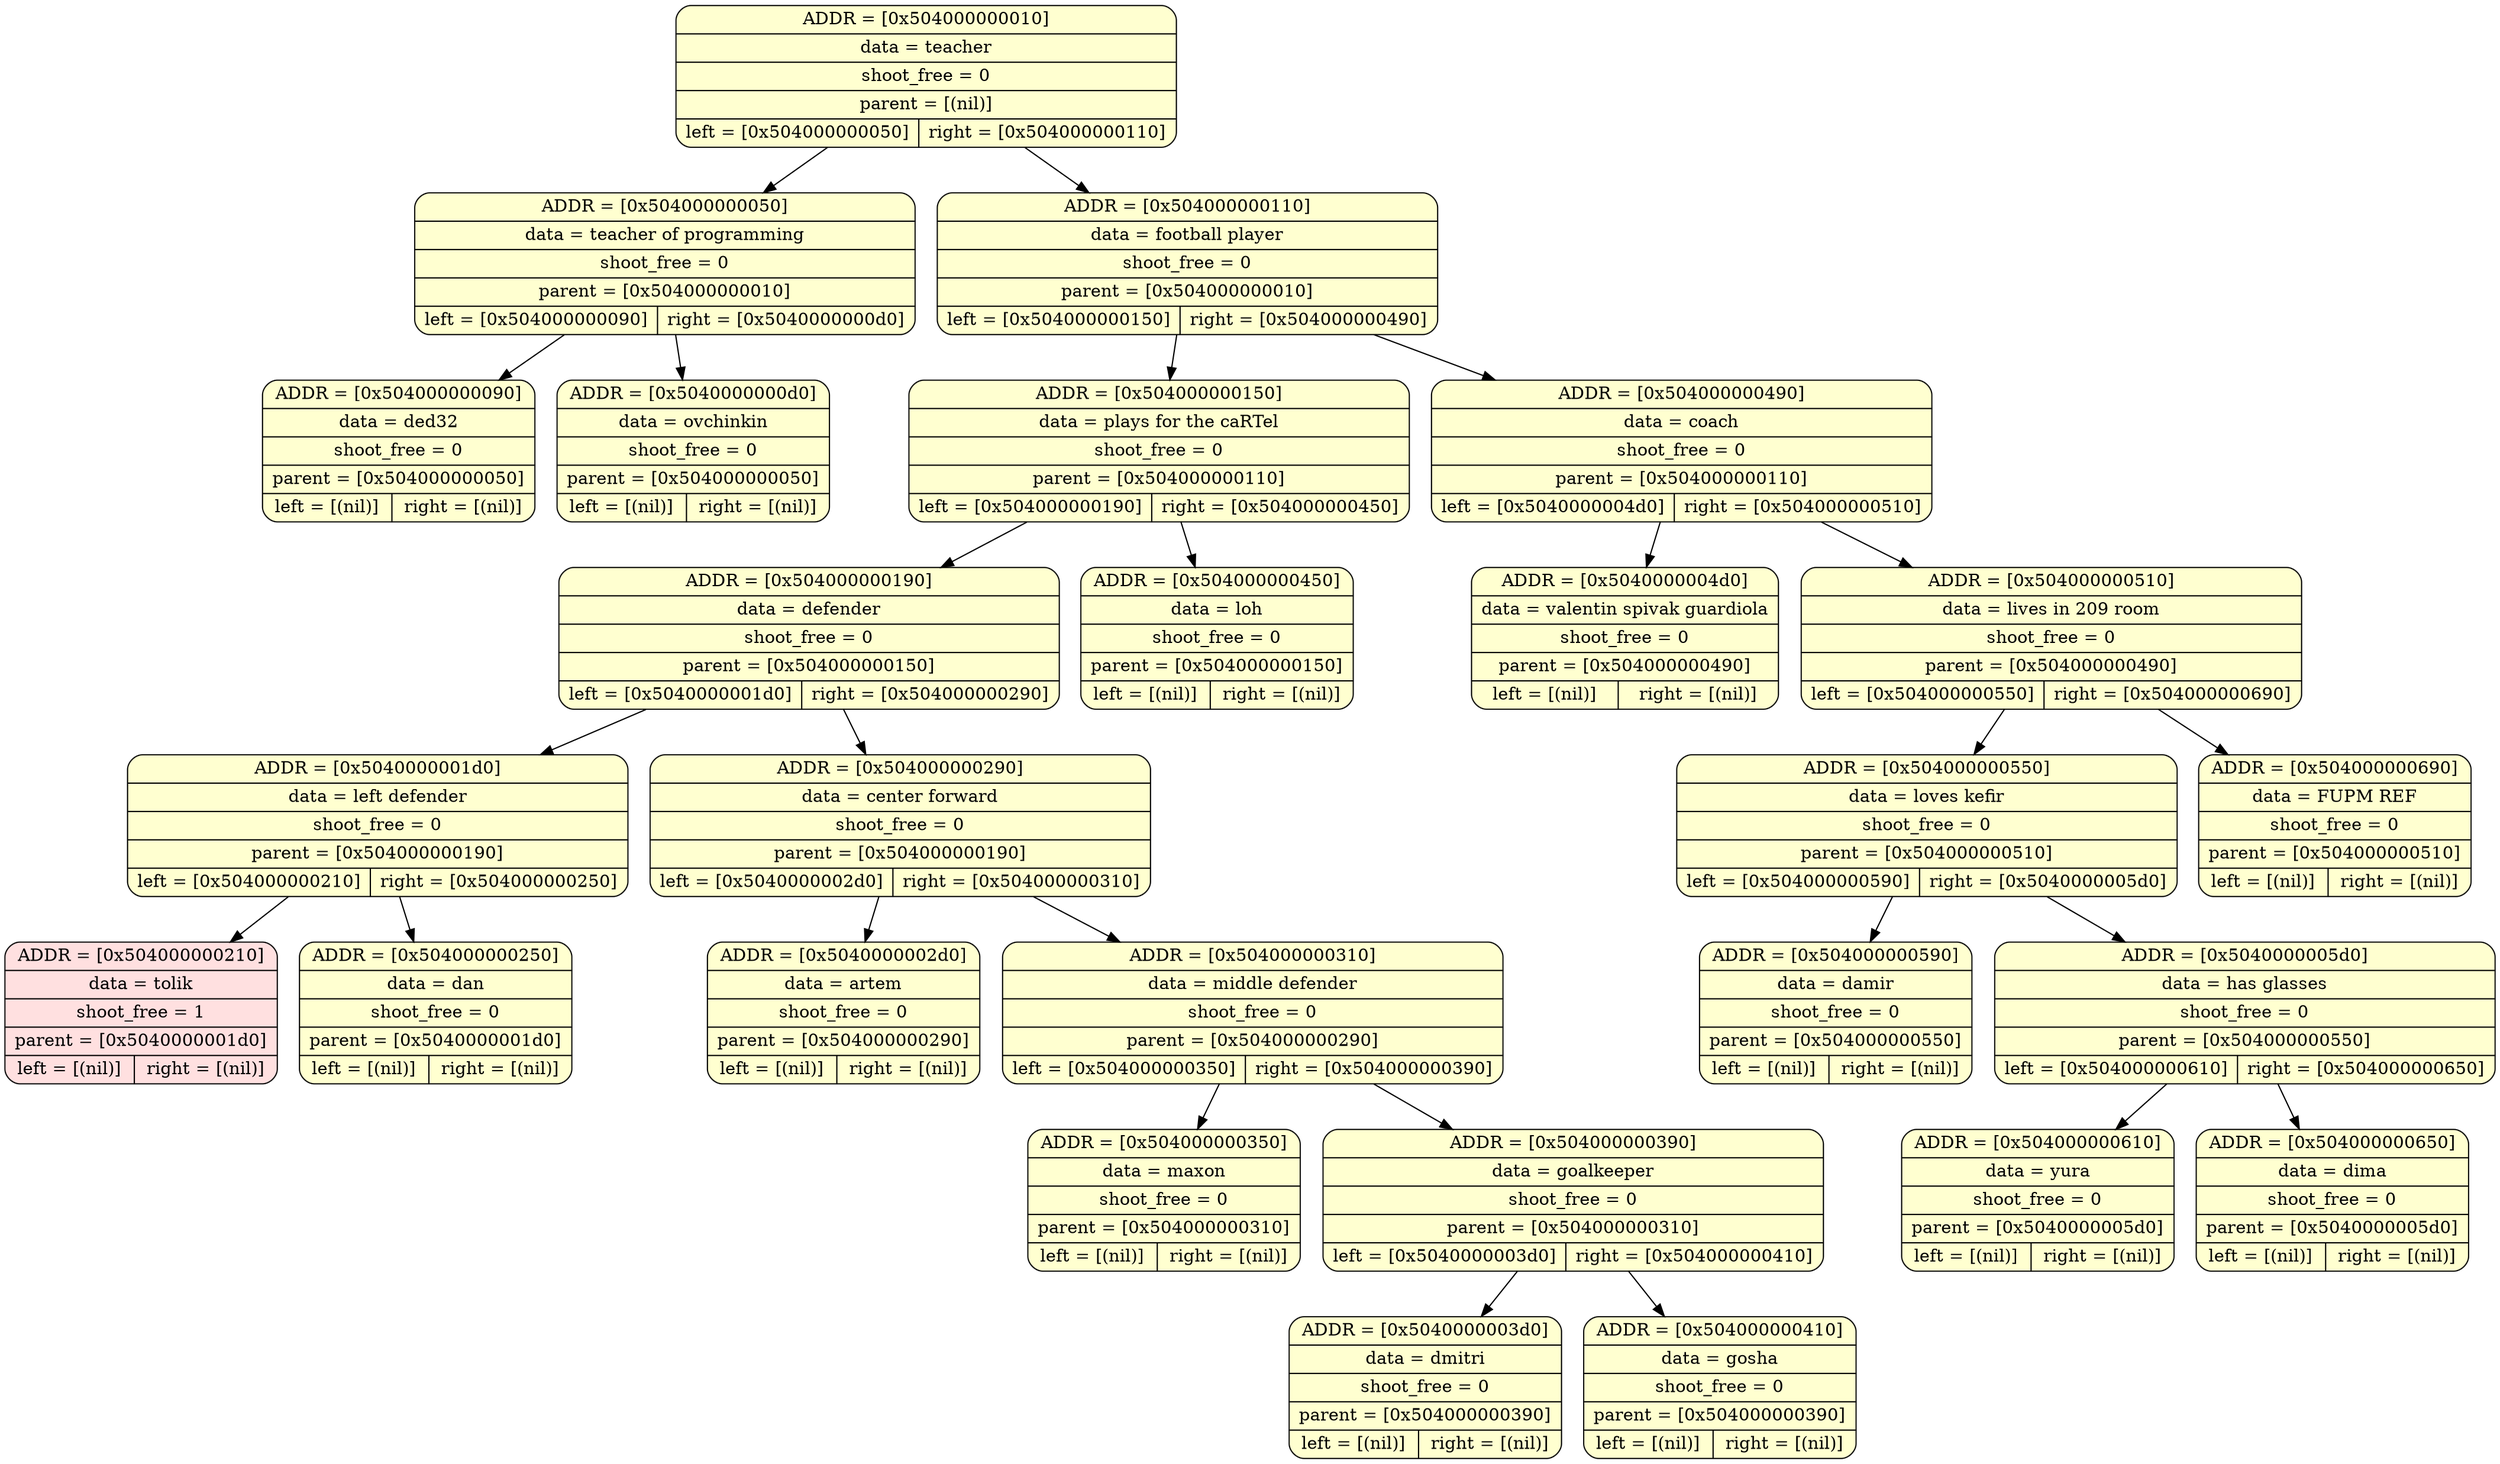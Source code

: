 digraph
{
bgcolor="transparent"
node0x504000000010 [shape=Mrecord; label = " { ADDR = [0x504000000010] | data = teacher | shoot_free = 0 | parent = [(nil)] | { left = [0x504000000050] | right = [0x504000000110] } }"; style = filled; fillcolor = "#FFFFD0"];
node0x504000000010 -> node0x504000000050
;node0x504000000010 -> node0x504000000110
;node0x504000000050 [shape=Mrecord; label = " { ADDR = [0x504000000050] | data = teacher of programming | shoot_free = 0 | parent = [0x504000000010] | { left = [0x504000000090] | right = [0x5040000000d0] } }"; style = filled; fillcolor = "#FFFFD0"];
node0x504000000050 -> node0x504000000090
;node0x504000000050 -> node0x5040000000d0
;node0x504000000090 [shape=Mrecord; label = " { ADDR = [0x504000000090] | data = ded32 | shoot_free = 0 | parent = [0x504000000050] | { left = [(nil)] | right = [(nil)] } }"; style = filled; fillcolor = "#FFFFD0"];
node0x5040000000d0 [shape=Mrecord; label = " { ADDR = [0x5040000000d0] | data = ovchinkin | shoot_free = 0 | parent = [0x504000000050] | { left = [(nil)] | right = [(nil)] } }"; style = filled; fillcolor = "#FFFFD0"];
node0x504000000110 [shape=Mrecord; label = " { ADDR = [0x504000000110] | data = football player | shoot_free = 0 | parent = [0x504000000010] | { left = [0x504000000150] | right = [0x504000000490] } }"; style = filled; fillcolor = "#FFFFD0"];
node0x504000000110 -> node0x504000000150
;node0x504000000110 -> node0x504000000490
;node0x504000000150 [shape=Mrecord; label = " { ADDR = [0x504000000150] | data = plays for the caRTel | shoot_free = 0 | parent = [0x504000000110] | { left = [0x504000000190] | right = [0x504000000450] } }"; style = filled; fillcolor = "#FFFFD0"];
node0x504000000150 -> node0x504000000190
;node0x504000000150 -> node0x504000000450
;node0x504000000190 [shape=Mrecord; label = " { ADDR = [0x504000000190] | data = defender | shoot_free = 0 | parent = [0x504000000150] | { left = [0x5040000001d0] | right = [0x504000000290] } }"; style = filled; fillcolor = "#FFFFD0"];
node0x504000000190 -> node0x5040000001d0
;node0x504000000190 -> node0x504000000290
;node0x5040000001d0 [shape=Mrecord; label = " { ADDR = [0x5040000001d0] | data = left defender | shoot_free = 0 | parent = [0x504000000190] | { left = [0x504000000210] | right = [0x504000000250] } }"; style = filled; fillcolor = "#FFFFD0"];
node0x5040000001d0 -> node0x504000000210
;node0x5040000001d0 -> node0x504000000250
;node0x504000000210 [shape=Mrecord; label = " { ADDR = [0x504000000210] | data = tolik | shoot_free = 1 | parent = [0x5040000001d0] | { left = [(nil)] | right = [(nil)] } }"; style = filled; fillcolor = "#FFE0E0"];
node0x504000000250 [shape=Mrecord; label = " { ADDR = [0x504000000250] | data = dan | shoot_free = 0 | parent = [0x5040000001d0] | { left = [(nil)] | right = [(nil)] } }"; style = filled; fillcolor = "#FFFFD0"];
node0x504000000290 [shape=Mrecord; label = " { ADDR = [0x504000000290] | data = center forward | shoot_free = 0 | parent = [0x504000000190] | { left = [0x5040000002d0] | right = [0x504000000310] } }"; style = filled; fillcolor = "#FFFFD0"];
node0x504000000290 -> node0x5040000002d0
;node0x504000000290 -> node0x504000000310
;node0x5040000002d0 [shape=Mrecord; label = " { ADDR = [0x5040000002d0] | data = artem | shoot_free = 0 | parent = [0x504000000290] | { left = [(nil)] | right = [(nil)] } }"; style = filled; fillcolor = "#FFFFD0"];
node0x504000000310 [shape=Mrecord; label = " { ADDR = [0x504000000310] | data = middle defender | shoot_free = 0 | parent = [0x504000000290] | { left = [0x504000000350] | right = [0x504000000390] } }"; style = filled; fillcolor = "#FFFFD0"];
node0x504000000310 -> node0x504000000350
;node0x504000000310 -> node0x504000000390
;node0x504000000350 [shape=Mrecord; label = " { ADDR = [0x504000000350] | data = maxon | shoot_free = 0 | parent = [0x504000000310] | { left = [(nil)] | right = [(nil)] } }"; style = filled; fillcolor = "#FFFFD0"];
node0x504000000390 [shape=Mrecord; label = " { ADDR = [0x504000000390] | data = goalkeeper | shoot_free = 0 | parent = [0x504000000310] | { left = [0x5040000003d0] | right = [0x504000000410] } }"; style = filled; fillcolor = "#FFFFD0"];
node0x504000000390 -> node0x5040000003d0
;node0x504000000390 -> node0x504000000410
;node0x5040000003d0 [shape=Mrecord; label = " { ADDR = [0x5040000003d0] | data = dmitri | shoot_free = 0 | parent = [0x504000000390] | { left = [(nil)] | right = [(nil)] } }"; style = filled; fillcolor = "#FFFFD0"];
node0x504000000410 [shape=Mrecord; label = " { ADDR = [0x504000000410] | data = gosha | shoot_free = 0 | parent = [0x504000000390] | { left = [(nil)] | right = [(nil)] } }"; style = filled; fillcolor = "#FFFFD0"];
node0x504000000450 [shape=Mrecord; label = " { ADDR = [0x504000000450] | data = loh | shoot_free = 0 | parent = [0x504000000150] | { left = [(nil)] | right = [(nil)] } }"; style = filled; fillcolor = "#FFFFD0"];
node0x504000000490 [shape=Mrecord; label = " { ADDR = [0x504000000490] | data = coach | shoot_free = 0 | parent = [0x504000000110] | { left = [0x5040000004d0] | right = [0x504000000510] } }"; style = filled; fillcolor = "#FFFFD0"];
node0x504000000490 -> node0x5040000004d0
;node0x504000000490 -> node0x504000000510
;node0x5040000004d0 [shape=Mrecord; label = " { ADDR = [0x5040000004d0] | data = valentin spivak guardiola | shoot_free = 0 | parent = [0x504000000490] | { left = [(nil)] | right = [(nil)] } }"; style = filled; fillcolor = "#FFFFD0"];
node0x504000000510 [shape=Mrecord; label = " { ADDR = [0x504000000510] | data = lives in 209 room | shoot_free = 0 | parent = [0x504000000490] | { left = [0x504000000550] | right = [0x504000000690] } }"; style = filled; fillcolor = "#FFFFD0"];
node0x504000000510 -> node0x504000000550
;node0x504000000510 -> node0x504000000690
;node0x504000000550 [shape=Mrecord; label = " { ADDR = [0x504000000550] | data = loves kefir | shoot_free = 0 | parent = [0x504000000510] | { left = [0x504000000590] | right = [0x5040000005d0] } }"; style = filled; fillcolor = "#FFFFD0"];
node0x504000000550 -> node0x504000000590
;node0x504000000550 -> node0x5040000005d0
;node0x504000000590 [shape=Mrecord; label = " { ADDR = [0x504000000590] | data = damir | shoot_free = 0 | parent = [0x504000000550] | { left = [(nil)] | right = [(nil)] } }"; style = filled; fillcolor = "#FFFFD0"];
node0x5040000005d0 [shape=Mrecord; label = " { ADDR = [0x5040000005d0] | data = has glasses | shoot_free = 0 | parent = [0x504000000550] | { left = [0x504000000610] | right = [0x504000000650] } }"; style = filled; fillcolor = "#FFFFD0"];
node0x5040000005d0 -> node0x504000000610
;node0x5040000005d0 -> node0x504000000650
;node0x504000000610 [shape=Mrecord; label = " { ADDR = [0x504000000610] | data = yura | shoot_free = 0 | parent = [0x5040000005d0] | { left = [(nil)] | right = [(nil)] } }"; style = filled; fillcolor = "#FFFFD0"];
node0x504000000650 [shape=Mrecord; label = " { ADDR = [0x504000000650] | data = dima | shoot_free = 0 | parent = [0x5040000005d0] | { left = [(nil)] | right = [(nil)] } }"; style = filled; fillcolor = "#FFFFD0"];
node0x504000000690 [shape=Mrecord; label = " { ADDR = [0x504000000690] | data = FUPM REF | shoot_free = 0 | parent = [0x504000000510] | { left = [(nil)] | right = [(nil)] } }"; style = filled; fillcolor = "#FFFFD0"];

}
